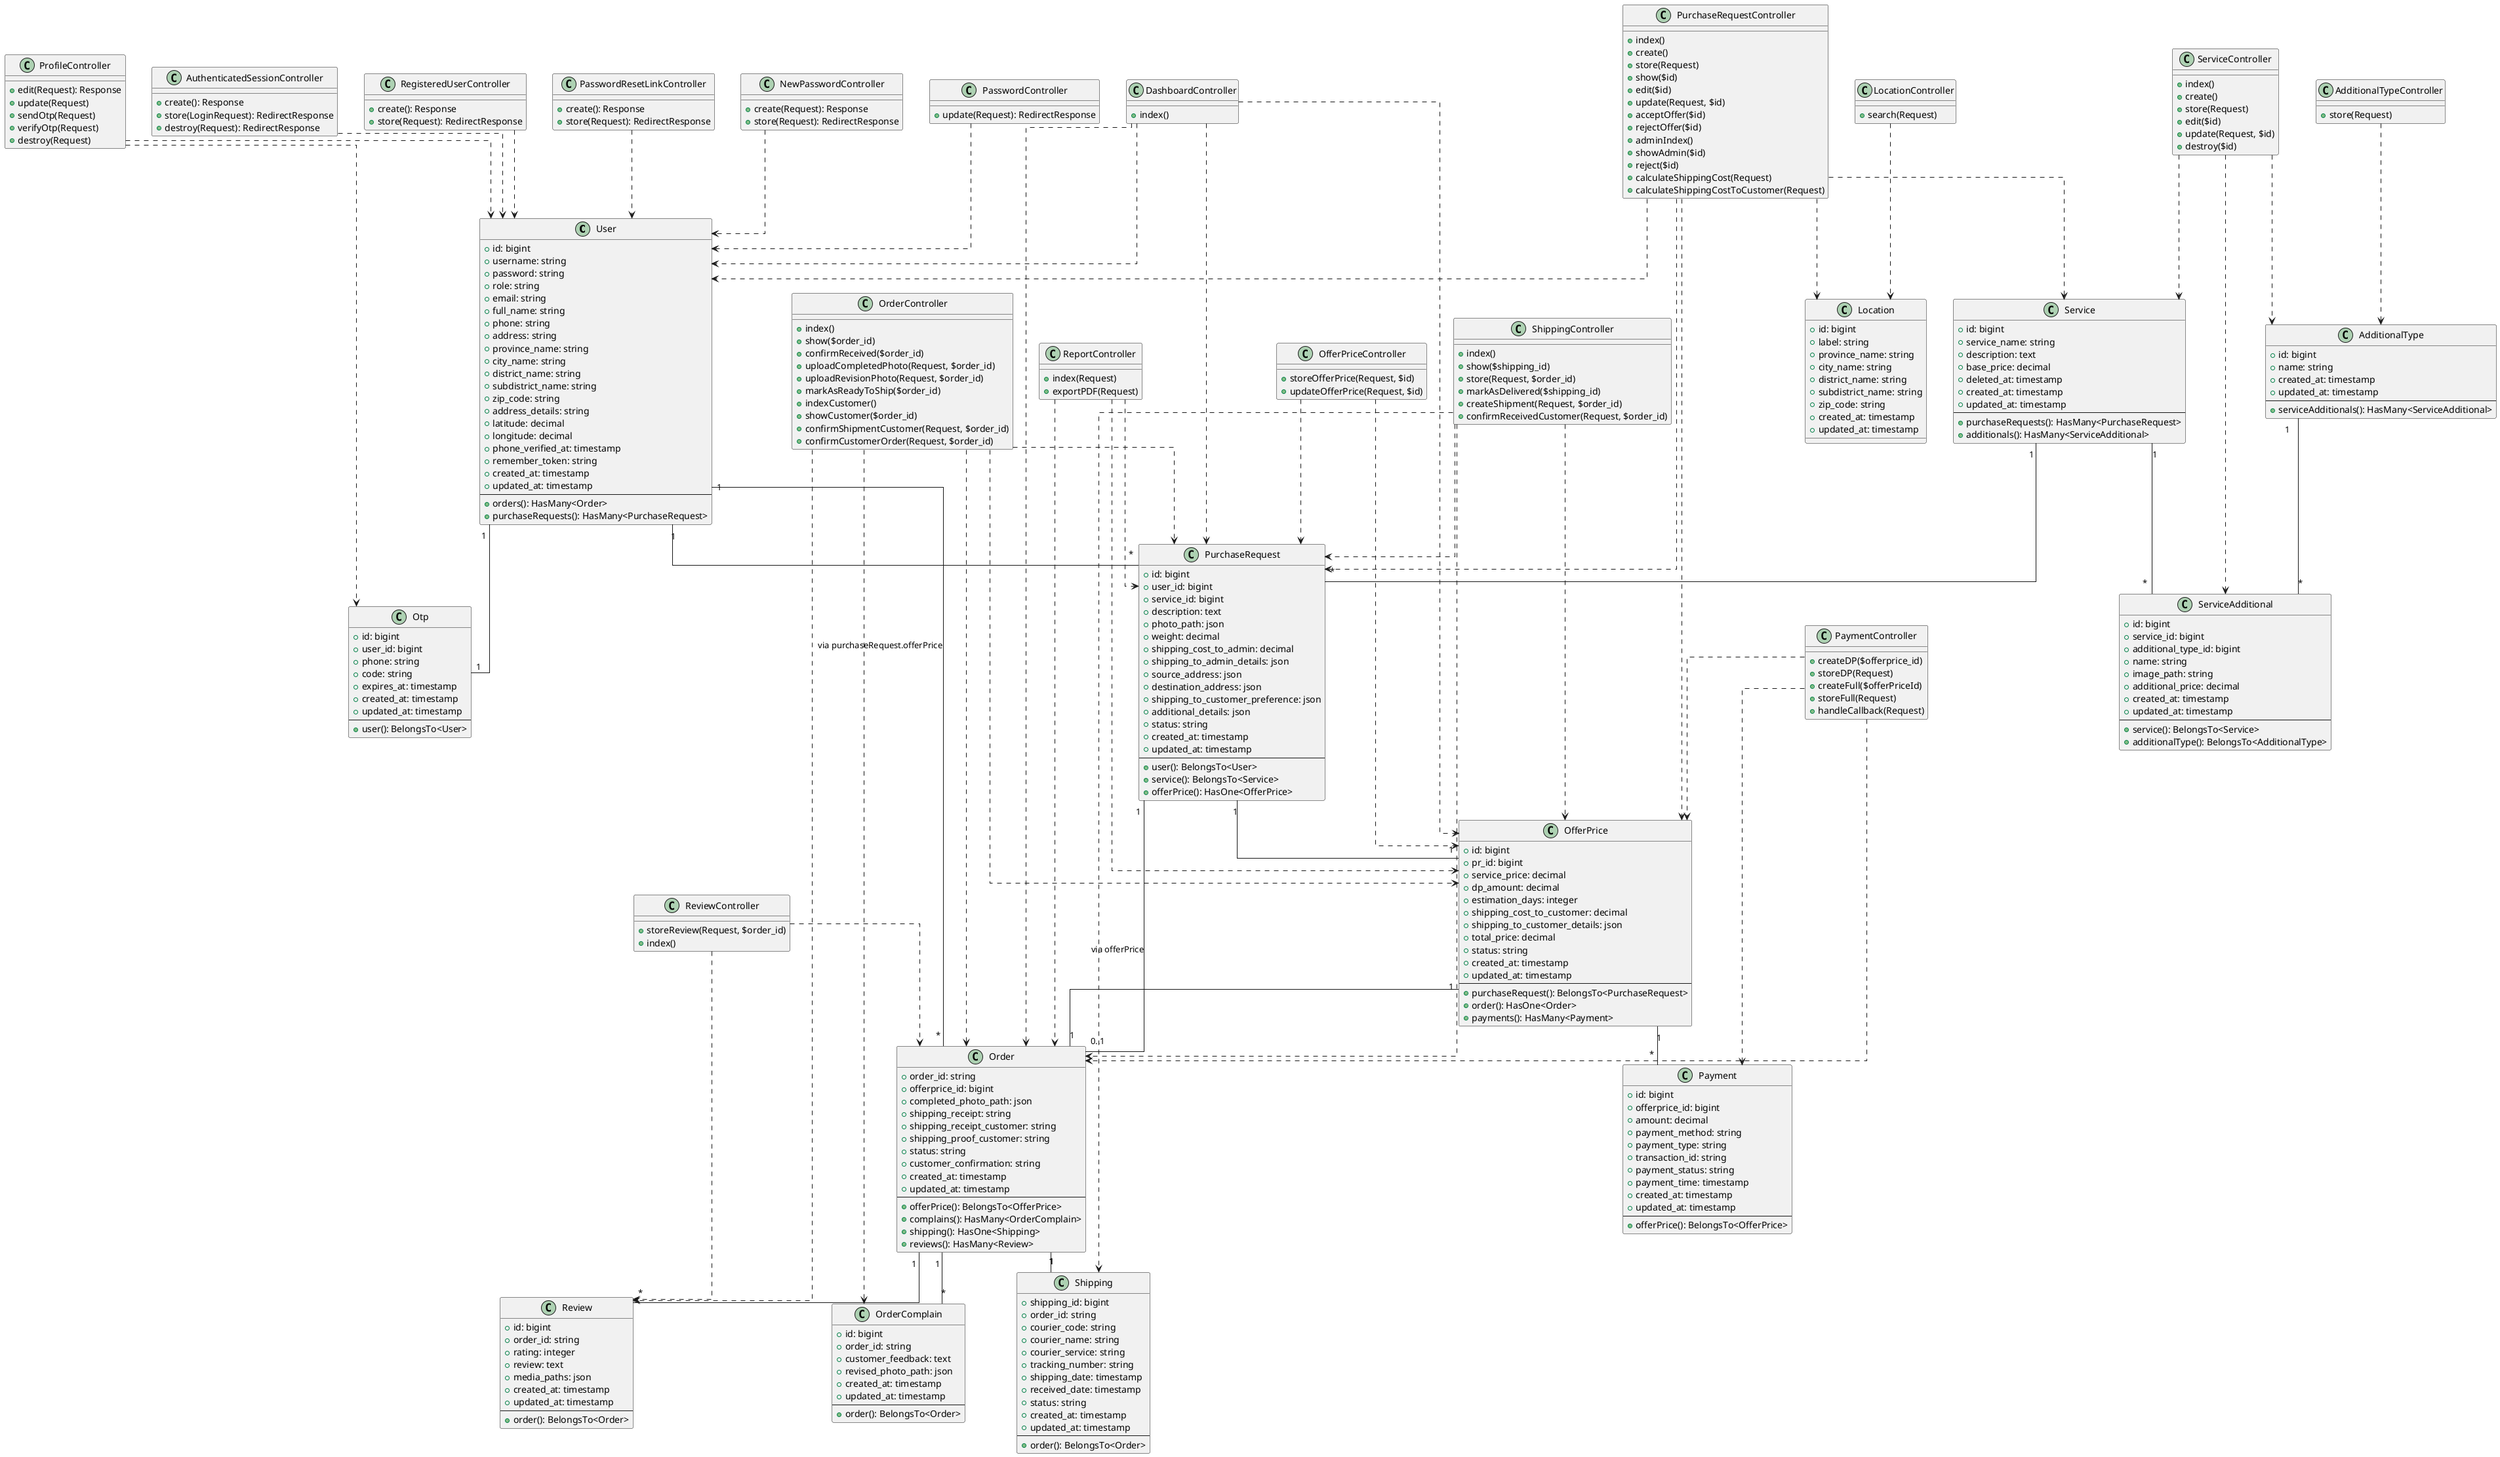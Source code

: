 @startuml
skinparam linetype ortho
skinparam nodesep 40
skinparam ranksep 30
top to bottom direction

' ========== ENTITIES ==========
class User {
  +id: bigint
  +username: string
  +password: string
  +role: string
  +email: string
  +full_name: string
  +phone: string
  +address: string
  +province_name: string
  +city_name: string
  +district_name: string
  +subdistrict_name: string
  +zip_code: string
  +address_details: string
  +latitude: decimal
  +longitude: decimal
  +phone_verified_at: timestamp
  +remember_token: string
  +created_at: timestamp
  +updated_at: timestamp
  --
  +orders(): HasMany<Order>
  +purchaseRequests(): HasMany<PurchaseRequest>
}

class Service {
  +id: bigint
  +service_name: string
  +description: text
  +base_price: decimal
  +deleted_at: timestamp
  +created_at: timestamp
  +updated_at: timestamp
  --
  +purchaseRequests(): HasMany<PurchaseRequest>
  +additionals(): HasMany<ServiceAdditional>
}

class AdditionalType {
  +id: bigint
  +name: string
  +created_at: timestamp
  +updated_at: timestamp
  --
  +serviceAdditionals(): HasMany<ServiceAdditional>
}

class ServiceAdditional {
  +id: bigint
  +service_id: bigint
  +additional_type_id: bigint
  +name: string
  +image_path: string
  +additional_price: decimal
  +created_at: timestamp
  +updated_at: timestamp
  --
  +service(): BelongsTo<Service>
  +additionalType(): BelongsTo<AdditionalType>
}

class PurchaseRequest {
  +id: bigint
  +user_id: bigint
  +service_id: bigint
  +description: text
  +photo_path: json
  +weight: decimal
  +shipping_cost_to_admin: decimal
  +shipping_to_admin_details: json
  +source_address: json
  +destination_address: json
  +shipping_to_customer_preference: json
  +additional_details: json
  +status: string
  +created_at: timestamp
  +updated_at: timestamp
  --
  +user(): BelongsTo<User>
  +service(): BelongsTo<Service>
  +offerPrice(): HasOne<OfferPrice>
}

class OfferPrice {
  +id: bigint
  +pr_id: bigint
  +service_price: decimal
  +dp_amount: decimal
  +estimation_days: integer
  +shipping_cost_to_customer: decimal
  +shipping_to_customer_details: json
  +total_price: decimal
  +status: string
  +created_at: timestamp
  +updated_at: timestamp
  --
  +purchaseRequest(): BelongsTo<PurchaseRequest>
  +order(): HasOne<Order>
  +payments(): HasMany<Payment>
}

class Order {
  +order_id: string
  +offerprice_id: bigint
  +completed_photo_path: json
  +shipping_receipt: string
  +shipping_receipt_customer: string
  +shipping_proof_customer: string
  +status: string
  +customer_confirmation: string
  +created_at: timestamp
  +updated_at: timestamp
  --
  +offerPrice(): BelongsTo<OfferPrice>
  +complains(): HasMany<OrderComplain>
  +shipping(): HasOne<Shipping>
  +reviews(): HasMany<Review>
}

class OrderComplain {
  +id: bigint
  +order_id: string
  +customer_feedback: text
  +revised_photo_path: json
  +created_at: timestamp
  +updated_at: timestamp
  --
  +order(): BelongsTo<Order>
}

class Payment {
  +id: bigint
  +offerprice_id: bigint
  +amount: decimal
  +payment_method: string
  +payment_type: string
  +transaction_id: string
  +payment_status: string
  +payment_time: timestamp
  +created_at: timestamp
  +updated_at: timestamp
  --
  +offerPrice(): BelongsTo<OfferPrice>
}

class Shipping {
  +shipping_id: bigint
  +order_id: string
  +courier_code: string
  +courier_name: string
  +courier_service: string
  +tracking_number: string
  +shipping_date: timestamp
  +received_date: timestamp
  +status: string
  +created_at: timestamp
  +updated_at: timestamp
  --
  +order(): BelongsTo<Order>
}

class Location {
  +id: bigint
  +label: string
  +province_name: string
  +city_name: string
  +district_name: string
  +subdistrict_name: string
  +zip_code: string
  +created_at: timestamp
  +updated_at: timestamp
}

class Review {
  +id: bigint
  +order_id: string
  +rating: integer
  +review: text
  +media_paths: json
  +created_at: timestamp
  +updated_at: timestamp
  --
  +order(): BelongsTo<Order>
}

class Otp {
  +id: bigint
  +user_id: bigint
  +phone: string
  +code: string
  +expires_at: timestamp
  +created_at: timestamp
  +updated_at: timestamp
  --
  +user(): BelongsTo<User>
}

' ========== RELATIONSHIPS ==========
User "1" -- "*" PurchaseRequest
User "1" -- "*" Order : via purchaseRequest.offerPrice
User "1" -- "1" Otp

Service "1" -- "*" PurchaseRequest
Service "1" -- "*" ServiceAdditional

AdditionalType "1" -- "*" ServiceAdditional

PurchaseRequest "1" -- "1" OfferPrice
PurchaseRequest "1" -- "0..1" Order : via offerPrice

OfferPrice "1" -- "1" Order
OfferPrice "1" -- "*" Payment

Order "1" -- "*" OrderComplain
Order "1" -- "1" Shipping
Order "1" -- "*" Review

' ========== CONTROLLERS ==========
class AuthenticatedSessionController {
  +create(): Response
  +store(LoginRequest): RedirectResponse
  +destroy(Request): RedirectResponse
}

class RegisteredUserController {
  +create(): Response
  +store(Request): RedirectResponse
}

class PasswordResetLinkController {
  +create(): Response
  +store(Request): RedirectResponse
}

class NewPasswordController {
  +create(Request): Response
  +store(Request): RedirectResponse
}

class PasswordController {
  +update(Request): RedirectResponse
}

class ProfileController {
  +edit(Request): Response
  +update(Request)
  +sendOtp(Request)
  +verifyOtp(Request)
  +destroy(Request)
}

class ServiceController {
  +index()
  +create()
  +store(Request)
  +edit($id)
  +update(Request, $id)
  +destroy($id)
}

class PurchaseRequestController {
  +index()
  +create()
  +store(Request)
  +show($id)
  +edit($id)
  +update(Request, $id)
  +acceptOffer($id)
  +rejectOffer($id)
  +adminIndex()
  +showAdmin($id)
  +reject($id)
  +calculateShippingCost(Request)
  +calculateShippingCostToCustomer(Request)
}

class OfferPriceController {
  +storeOfferPrice(Request, $id)
  +updateOfferPrice(Request, $id)
}

class OrderController {
  +index()
  +show($order_id)
  +confirmReceived($order_id)
  +uploadCompletedPhoto(Request, $order_id)
  +uploadRevisionPhoto(Request, $order_id)
  +markAsReadyToShip($order_id)
  +indexCustomer()
  +showCustomer($order_id)
  +confirmShipmentCustomer(Request, $order_id)
  +confirmCustomerOrder(Request, $order_id)
}

class PaymentController {
  +createDP($offerprice_id)
  +storeDP(Request)
  +createFull($offerPriceId)
  +storeFull(Request)
  +handleCallback(Request)
}

class ShippingController {
  +index()
  +show($shipping_id)
  +store(Request, $order_id)
  +markAsDelivered($shipping_id)
  +createShipment(Request, $order_id)
  +confirmReceivedCustomer(Request, $order_id)
}

class ReviewController {
  +storeReview(Request, $order_id)
  +index()
}

class ReportController {
  +index(Request)
  +exportPDF(Request)
}

class LocationController {
  +search(Request)
}

class AdditionalTypeController {
  +store(Request)
}

class DashboardController {
  +index()
}

' ========== CONTROLLER RELATIONSHIPS ==========
AuthenticatedSessionController ..> User
RegisteredUserController ..> User
ProfileController ..> User
ProfileController ..> Otp

ServiceController ..> Service
ServiceController ..> ServiceAdditional
ServiceController ..> AdditionalType

PurchaseRequestController ..> PurchaseRequest
PurchaseRequestController ..> User
PurchaseRequestController ..> Service
PurchaseRequestController ..> OfferPrice
PurchaseRequestController ..> Location

OfferPriceController ..> OfferPrice
OfferPriceController ..> PurchaseRequest

OrderController ..> Order
OrderController ..> OfferPrice
OrderController ..> PurchaseRequest
OrderController ..> OrderComplain
OrderController ..> Review

PaymentController ..> Payment
PaymentController ..> OfferPrice
PaymentController ..> Order

ShippingController ..> Shipping
ShippingController ..> Order
ShippingController ..> OfferPrice
ShippingController ..> PurchaseRequest

ReviewController ..> Review
ReviewController ..> Order

ReportController ..> Order
ReportController ..> OfferPrice
ReportController ..> PurchaseRequest

LocationController ..> Location

AdditionalTypeController ..> AdditionalType

DashboardController ..> Order
DashboardController ..> OfferPrice
DashboardController ..> PurchaseRequest
DashboardController ..> User

PasswordResetLinkController ..> User
NewPasswordController ..> User
PasswordController ..> User

@enduml